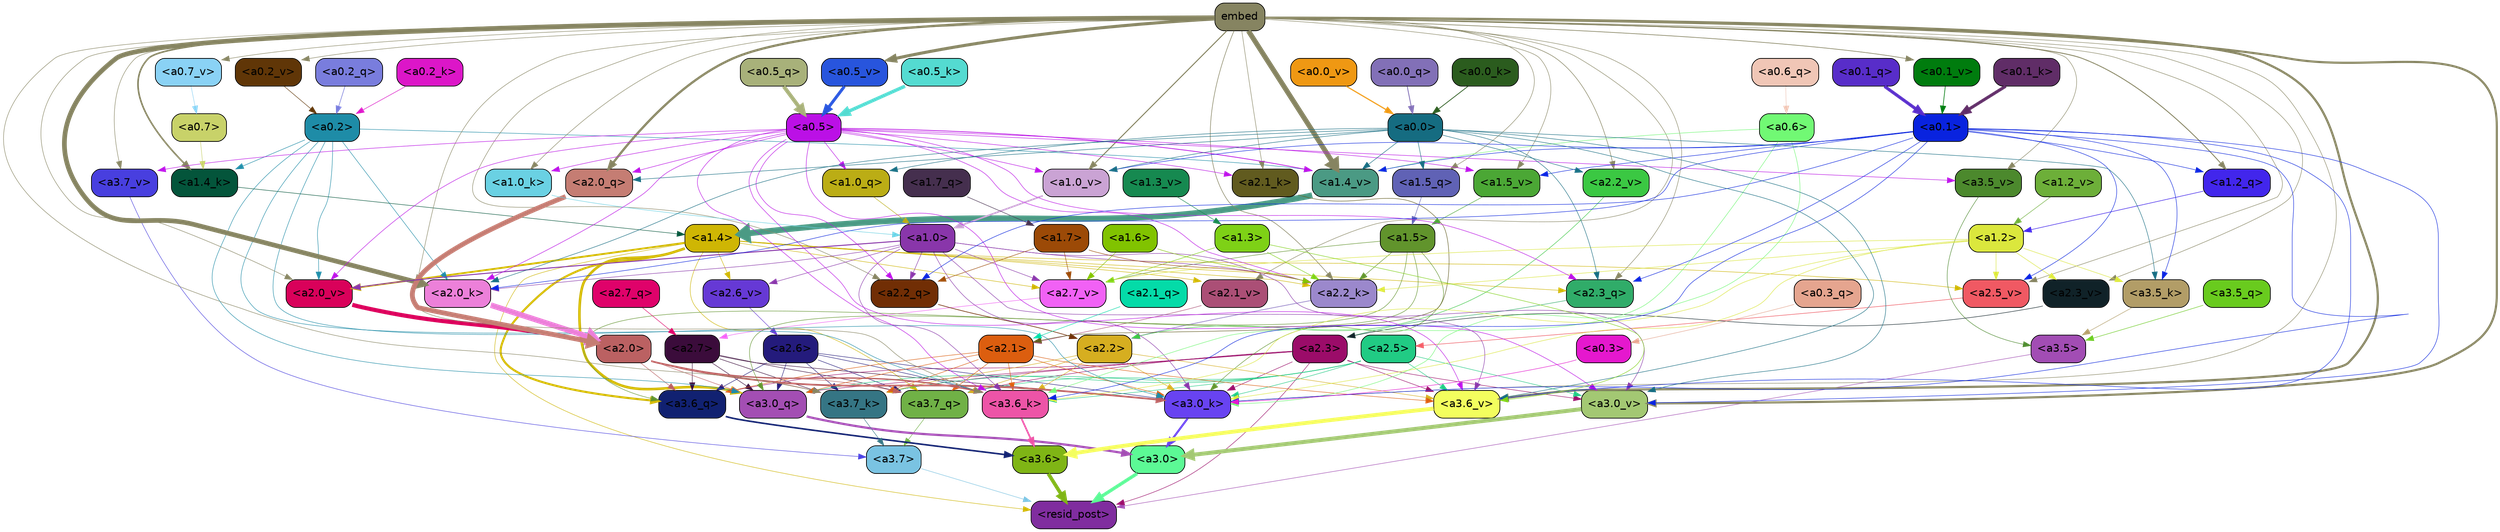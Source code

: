 strict digraph "" {
	graph [bgcolor=transparent,
		layout=dot,
		overlap=false,
		splines=true
	];
	"<a3.7>"	[color=black,
		fillcolor="#7ac3e2",
		fontname=Helvetica,
		shape=box,
		style="filled, rounded"];
	"<resid_post>"	[color=black,
		fillcolor="#802d9f",
		fontname=Helvetica,
		shape=box,
		style="filled, rounded"];
	"<a3.7>" -> "<resid_post>"	[color="#7ac3e2",
		penwidth=0.6];
	"<a3.6>"	[color=black,
		fillcolor="#7fb515",
		fontname=Helvetica,
		shape=box,
		style="filled, rounded"];
	"<a3.6>" -> "<resid_post>"	[color="#7fb515",
		penwidth=4.646730065345764];
	"<a3.5>"	[color=black,
		fillcolor="#a24db4",
		fontname=Helvetica,
		shape=box,
		style="filled, rounded"];
	"<a3.5>" -> "<resid_post>"	[color="#a24db4",
		penwidth=0.6];
	"<a3.0>"	[color=black,
		fillcolor="#5cf995",
		fontname=Helvetica,
		shape=box,
		style="filled, rounded"];
	"<a3.0>" -> "<resid_post>"	[color="#5cf995",
		penwidth=4.323132634162903];
	"<a2.3>"	[color=black,
		fillcolor="#9b0c69",
		fontname=Helvetica,
		shape=box,
		style="filled, rounded"];
	"<a2.3>" -> "<resid_post>"	[color="#9b0c69",
		penwidth=0.6];
	"<a3.7_q>"	[color=black,
		fillcolor="#70b146",
		fontname=Helvetica,
		shape=box,
		style="filled, rounded"];
	"<a2.3>" -> "<a3.7_q>"	[color="#9b0c69",
		penwidth=0.6];
	"<a3.6_q>"	[color=black,
		fillcolor="#112171",
		fontname=Helvetica,
		shape=box,
		style="filled, rounded"];
	"<a2.3>" -> "<a3.6_q>"	[color="#9b0c69",
		penwidth=0.6];
	"<a3.0_q>"	[color=black,
		fillcolor="#a34eb3",
		fontname=Helvetica,
		shape=box,
		style="filled, rounded"];
	"<a2.3>" -> "<a3.0_q>"	[color="#9b0c69",
		penwidth=0.6];
	"<a3.7_k>"	[color=black,
		fillcolor="#357584",
		fontname=Helvetica,
		shape=box,
		style="filled, rounded"];
	"<a2.3>" -> "<a3.7_k>"	[color="#9b0c69",
		penwidth=0.6];
	"<a3.0_k>"	[color=black,
		fillcolor="#6843f1",
		fontname=Helvetica,
		shape=box,
		style="filled, rounded"];
	"<a2.3>" -> "<a3.0_k>"	[color="#9b0c69",
		penwidth=0.6];
	"<a3.6_v>"	[color=black,
		fillcolor="#f3fe5e",
		fontname=Helvetica,
		shape=box,
		style="filled, rounded"];
	"<a2.3>" -> "<a3.6_v>"	[color="#9b0c69",
		penwidth=0.6];
	"<a3.0_v>"	[color=black,
		fillcolor="#a3c873",
		fontname=Helvetica,
		shape=box,
		style="filled, rounded"];
	"<a2.3>" -> "<a3.0_v>"	[color="#9b0c69",
		penwidth=0.6];
	"<a1.4>"	[color=black,
		fillcolor="#cfb604",
		fontname=Helvetica,
		shape=box,
		style="filled, rounded"];
	"<a1.4>" -> "<resid_post>"	[color="#cfb604",
		penwidth=0.6];
	"<a1.4>" -> "<a3.7_q>"	[color="#cfb604",
		penwidth=0.6];
	"<a1.4>" -> "<a3.6_q>"	[color="#cfb604",
		penwidth=2.700703263282776];
	"<a1.4>" -> "<a3.0_q>"	[color="#cfb604",
		penwidth=3.34255850315094];
	"<a2.3_q>"	[color=black,
		fillcolor="#30ac69",
		fontname=Helvetica,
		shape=box,
		style="filled, rounded"];
	"<a1.4>" -> "<a2.3_q>"	[color="#cfb604",
		penwidth=0.6];
	"<a2.2_k>"	[color=black,
		fillcolor="#9b88cc",
		fontname=Helvetica,
		shape=box,
		style="filled, rounded"];
	"<a1.4>" -> "<a2.2_k>"	[color="#cfb604",
		penwidth=0.6];
	"<a2.7_v>"	[color=black,
		fillcolor="#f161f5",
		fontname=Helvetica,
		shape=box,
		style="filled, rounded"];
	"<a1.4>" -> "<a2.7_v>"	[color="#cfb604",
		penwidth=0.6];
	"<a2.6_v>"	[color=black,
		fillcolor="#6639d5",
		fontname=Helvetica,
		shape=box,
		style="filled, rounded"];
	"<a1.4>" -> "<a2.6_v>"	[color="#cfb604",
		penwidth=0.6];
	"<a2.5_v>"	[color=black,
		fillcolor="#f05963",
		fontname=Helvetica,
		shape=box,
		style="filled, rounded"];
	"<a1.4>" -> "<a2.5_v>"	[color="#cfb604",
		penwidth=0.6];
	"<a2.1_v>"	[color=black,
		fillcolor="#ab4f76",
		fontname=Helvetica,
		shape=box,
		style="filled, rounded"];
	"<a1.4>" -> "<a2.1_v>"	[color="#cfb604",
		penwidth=0.6];
	"<a2.0_v>"	[color=black,
		fillcolor="#d9015a",
		fontname=Helvetica,
		shape=box,
		style="filled, rounded"];
	"<a1.4>" -> "<a2.0_v>"	[color="#cfb604",
		penwidth=2.387977123260498];
	"<a3.7_q>" -> "<a3.7>"	[color="#70b146",
		penwidth=0.6];
	"<a3.6_q>" -> "<a3.6>"	[color="#112171",
		penwidth=2.03758105635643];
	"<a3.5_q>"	[color=black,
		fillcolor="#69cb1e",
		fontname=Helvetica,
		shape=box,
		style="filled, rounded"];
	"<a3.5_q>" -> "<a3.5>"	[color="#69cb1e",
		penwidth=0.6];
	"<a3.0_q>" -> "<a3.0>"	[color="#a34eb3",
		penwidth=2.8638100624084473];
	"<a3.7_k>" -> "<a3.7>"	[color="#357584",
		penwidth=0.6];
	"<a3.6_k>"	[color=black,
		fillcolor="#ed54a7",
		fontname=Helvetica,
		shape=box,
		style="filled, rounded"];
	"<a3.6_k>" -> "<a3.6>"	[color="#ed54a7",
		penwidth=2.174198240041733];
	"<a3.5_k>"	[color=black,
		fillcolor="#b29d67",
		fontname=Helvetica,
		shape=box,
		style="filled, rounded"];
	"<a3.5_k>" -> "<a3.5>"	[color="#b29d67",
		penwidth=0.6];
	"<a3.0_k>" -> "<a3.0>"	[color="#6843f1",
		penwidth=2.6274144649505615];
	"<a3.7_v>"	[color=black,
		fillcolor="#483fdf",
		fontname=Helvetica,
		shape=box,
		style="filled, rounded"];
	"<a3.7_v>" -> "<a3.7>"	[color="#483fdf",
		penwidth=0.6];
	"<a3.6_v>" -> "<a3.6>"	[color="#f3fe5e",
		penwidth=5.002329230308533];
	"<a3.5_v>"	[color=black,
		fillcolor="#4c892d",
		fontname=Helvetica,
		shape=box,
		style="filled, rounded"];
	"<a3.5_v>" -> "<a3.5>"	[color="#4c892d",
		penwidth=0.6];
	"<a3.0_v>" -> "<a3.0>"	[color="#a3c873",
		penwidth=5.188832879066467];
	"<a2.7>"	[color=black,
		fillcolor="#3b0c3b",
		fontname=Helvetica,
		shape=box,
		style="filled, rounded"];
	"<a2.7>" -> "<a3.7_q>"	[color="#3b0c3b",
		penwidth=0.6];
	"<a2.7>" -> "<a3.6_q>"	[color="#3b0c3b",
		penwidth=0.6];
	"<a2.7>" -> "<a3.0_q>"	[color="#3b0c3b",
		penwidth=0.6];
	"<a2.7>" -> "<a3.7_k>"	[color="#3b0c3b",
		penwidth=0.6];
	"<a2.7>" -> "<a3.0_k>"	[color="#3b0c3b",
		penwidth=0.6];
	"<a2.6>"	[color=black,
		fillcolor="#241b7c",
		fontname=Helvetica,
		shape=box,
		style="filled, rounded"];
	"<a2.6>" -> "<a3.7_q>"	[color="#241b7c",
		penwidth=0.6];
	"<a2.6>" -> "<a3.6_q>"	[color="#241b7c",
		penwidth=0.6];
	"<a2.6>" -> "<a3.0_q>"	[color="#241b7c",
		penwidth=0.6];
	"<a2.6>" -> "<a3.7_k>"	[color="#241b7c",
		penwidth=0.6];
	"<a2.6>" -> "<a3.6_k>"	[color="#241b7c",
		penwidth=0.6];
	"<a2.6>" -> "<a3.0_k>"	[color="#241b7c",
		penwidth=0.6];
	"<a2.5>"	[color=black,
		fillcolor="#21cb84",
		fontname=Helvetica,
		shape=box,
		style="filled, rounded"];
	"<a2.5>" -> "<a3.7_q>"	[color="#21cb84",
		penwidth=0.6];
	"<a2.5>" -> "<a3.0_q>"	[color="#21cb84",
		penwidth=0.6];
	"<a2.5>" -> "<a3.7_k>"	[color="#21cb84",
		penwidth=0.6];
	"<a2.5>" -> "<a3.6_k>"	[color="#21cb84",
		penwidth=0.6];
	"<a2.5>" -> "<a3.0_k>"	[color="#21cb84",
		penwidth=0.6];
	"<a2.5>" -> "<a3.6_v>"	[color="#21cb84",
		penwidth=0.6];
	"<a2.5>" -> "<a3.0_v>"	[color="#21cb84",
		penwidth=0.6];
	"<a2.2>"	[color=black,
		fillcolor="#d6ae20",
		fontname=Helvetica,
		shape=box,
		style="filled, rounded"];
	"<a2.2>" -> "<a3.7_q>"	[color="#d6ae20",
		penwidth=0.6];
	"<a2.2>" -> "<a3.7_k>"	[color="#d6ae20",
		penwidth=0.6];
	"<a2.2>" -> "<a3.6_k>"	[color="#d6ae20",
		penwidth=0.6];
	"<a2.2>" -> "<a3.0_k>"	[color="#d6ae20",
		penwidth=0.6];
	"<a2.2>" -> "<a3.6_v>"	[color="#d6ae20",
		penwidth=0.6];
	"<a2.1>"	[color=black,
		fillcolor="#dc5e0f",
		fontname=Helvetica,
		shape=box,
		style="filled, rounded"];
	"<a2.1>" -> "<a3.7_q>"	[color="#dc5e0f",
		penwidth=0.6];
	"<a2.1>" -> "<a3.6_q>"	[color="#dc5e0f",
		penwidth=0.6];
	"<a2.1>" -> "<a3.0_q>"	[color="#dc5e0f",
		penwidth=0.6];
	"<a2.1>" -> "<a3.7_k>"	[color="#dc5e0f",
		penwidth=0.6];
	"<a2.1>" -> "<a3.6_k>"	[color="#dc5e0f",
		penwidth=0.6];
	"<a2.1>" -> "<a3.0_k>"	[color="#dc5e0f",
		penwidth=0.6];
	"<a2.1>" -> "<a3.6_v>"	[color="#dc5e0f",
		penwidth=0.6];
	"<a2.0>"	[color=black,
		fillcolor="#bb6162",
		fontname=Helvetica,
		shape=box,
		style="filled, rounded"];
	"<a2.0>" -> "<a3.7_q>"	[color="#bb6162",
		penwidth=0.6];
	"<a2.0>" -> "<a3.6_q>"	[color="#bb6162",
		penwidth=0.6];
	"<a2.0>" -> "<a3.0_q>"	[color="#bb6162",
		penwidth=0.6];
	"<a2.0>" -> "<a3.7_k>"	[color="#bb6162",
		penwidth=0.6];
	"<a2.0>" -> "<a3.6_k>"	[color="#bb6162",
		penwidth=1.6454488784074783];
	"<a2.0>" -> "<a3.0_k>"	[color="#bb6162",
		penwidth=2.2218968719244003];
	"<a1.5>"	[color=black,
		fillcolor="#61942c",
		fontname=Helvetica,
		shape=box,
		style="filled, rounded"];
	"<a1.5>" -> "<a3.6_q>"	[color="#61942c",
		penwidth=0.6];
	"<a1.5>" -> "<a3.0_q>"	[color="#61942c",
		penwidth=0.6];
	"<a1.5>" -> "<a3.0_k>"	[color="#61942c",
		penwidth=0.6];
	"<a1.5>" -> "<a2.2_k>"	[color="#61942c",
		penwidth=0.6];
	"<a1.5>" -> "<a2.7_v>"	[color="#61942c",
		penwidth=0.6];
	"<a0.2>"	[color=black,
		fillcolor="#1e8ca7",
		fontname=Helvetica,
		shape=box,
		style="filled, rounded"];
	"<a0.2>" -> "<a3.0_q>"	[color="#1e8ca7",
		penwidth=0.6];
	"<a0.2>" -> "<a3.6_k>"	[color="#1e8ca7",
		penwidth=0.6];
	"<a0.2>" -> "<a3.0_k>"	[color="#1e8ca7",
		penwidth=0.6];
	"<a2.0_k>"	[color=black,
		fillcolor="#ec80d9",
		fontname=Helvetica,
		shape=box,
		style="filled, rounded"];
	"<a0.2>" -> "<a2.0_k>"	[color="#1e8ca7",
		penwidth=0.6];
	"<a0.2>" -> "<a2.0_v>"	[color="#1e8ca7",
		penwidth=0.6];
	"<a1.4_k>"	[color=black,
		fillcolor="#04553b",
		fontname=Helvetica,
		shape=box,
		style="filled, rounded"];
	"<a0.2>" -> "<a1.4_k>"	[color="#1e8ca7",
		penwidth=0.6];
	"<a1.4_v>"	[color=black,
		fillcolor="#4b9a84",
		fontname=Helvetica,
		shape=box,
		style="filled, rounded"];
	"<a0.2>" -> "<a1.4_v>"	[color="#1e8ca7",
		penwidth=0.6];
	embed	[color=black,
		fillcolor="#868461",
		fontname=Helvetica,
		shape=box,
		style="filled, rounded"];
	embed -> "<a3.7_k>"	[color="#868461",
		penwidth=0.6];
	embed -> "<a3.6_k>"	[color="#868461",
		penwidth=0.6];
	embed -> "<a3.0_k>"	[color="#868461",
		penwidth=0.6];
	embed -> "<a3.7_v>"	[color="#868461",
		penwidth=0.6];
	embed -> "<a3.6_v>"	[color="#868461",
		penwidth=2.8301228284835815];
	embed -> "<a3.5_v>"	[color="#868461",
		penwidth=0.6];
	embed -> "<a3.0_v>"	[color="#868461",
		penwidth=2.7660785913467407];
	embed -> "<a2.3_q>"	[color="#868461",
		penwidth=0.6];
	"<a2.2_q>"	[color=black,
		fillcolor="#712e05",
		fontname=Helvetica,
		shape=box,
		style="filled, rounded"];
	embed -> "<a2.2_q>"	[color="#868461",
		penwidth=0.6];
	"<a2.0_q>"	[color=black,
		fillcolor="#c57d73",
		fontname=Helvetica,
		shape=box,
		style="filled, rounded"];
	embed -> "<a2.0_q>"	[color="#868461",
		penwidth=2.918822765350342];
	embed -> "<a2.2_k>"	[color="#868461",
		penwidth=0.7099294662475586];
	"<a2.1_k>"	[color=black,
		fillcolor="#615b1f",
		fontname=Helvetica,
		shape=box,
		style="filled, rounded"];
	embed -> "<a2.1_k>"	[color="#868461",
		penwidth=0.6];
	embed -> "<a2.0_k>"	[color="#868461",
		penwidth=6.075345039367676];
	embed -> "<a2.5_v>"	[color="#868461",
		penwidth=0.6];
	"<a2.3_v>"	[color=black,
		fillcolor="#102228",
		fontname=Helvetica,
		shape=box,
		style="filled, rounded"];
	embed -> "<a2.3_v>"	[color="#868461",
		penwidth=0.6];
	"<a2.2_v>"	[color=black,
		fillcolor="#3bc843",
		fontname=Helvetica,
		shape=box,
		style="filled, rounded"];
	embed -> "<a2.2_v>"	[color="#868461",
		penwidth=0.6909599304199219];
	embed -> "<a2.1_v>"	[color="#868461",
		penwidth=0.6];
	embed -> "<a2.0_v>"	[color="#868461",
		penwidth=0.6];
	"<a1.5_q>"	[color=black,
		fillcolor="#6062b5",
		fontname=Helvetica,
		shape=box,
		style="filled, rounded"];
	embed -> "<a1.5_q>"	[color="#868461",
		penwidth=0.6];
	"<a1.2_q>"	[color=black,
		fillcolor="#4226ec",
		fontname=Helvetica,
		shape=box,
		style="filled, rounded"];
	embed -> "<a1.2_q>"	[color="#868461",
		penwidth=1.1075286865234375];
	embed -> "<a1.4_k>"	[color="#868461",
		penwidth=2.043105125427246];
	"<a1.0_k>"	[color=black,
		fillcolor="#6ad1e3",
		fontname=Helvetica,
		shape=box,
		style="filled, rounded"];
	embed -> "<a1.0_k>"	[color="#868461",
		penwidth=0.6];
	"<a1.5_v>"	[color=black,
		fillcolor="#4ba735",
		fontname=Helvetica,
		shape=box,
		style="filled, rounded"];
	embed -> "<a1.5_v>"	[color="#868461",
		penwidth=0.6];
	embed -> "<a1.4_v>"	[color="#868461",
		penwidth=6.46385931968689];
	"<a1.0_v>"	[color=black,
		fillcolor="#caa3d4",
		fontname=Helvetica,
		shape=box,
		style="filled, rounded"];
	embed -> "<a1.0_v>"	[color="#868461",
		penwidth=1.273291826248169];
	"<a0.7_v>"	[color=black,
		fillcolor="#8ad2f5",
		fontname=Helvetica,
		shape=box,
		style="filled, rounded"];
	embed -> "<a0.7_v>"	[color="#868461",
		penwidth=0.6];
	"<a0.5_v>"	[color=black,
		fillcolor="#2855dd",
		fontname=Helvetica,
		shape=box,
		style="filled, rounded"];
	embed -> "<a0.5_v>"	[color="#868461",
		penwidth=3.920696496963501];
	"<a0.2_v>"	[color=black,
		fillcolor="#603607",
		fontname=Helvetica,
		shape=box,
		style="filled, rounded"];
	embed -> "<a0.2_v>"	[color="#868461",
		penwidth=0.6];
	"<a0.1_v>"	[color=black,
		fillcolor="#007c0e",
		fontname=Helvetica,
		shape=box,
		style="filled, rounded"];
	embed -> "<a0.1_v>"	[color="#868461",
		penwidth=0.8145098686218262];
	"<a1.2>"	[color=black,
		fillcolor="#dbe73d",
		fontname=Helvetica,
		shape=box,
		style="filled, rounded"];
	"<a1.2>" -> "<a3.6_k>"	[color="#dbe73d",
		penwidth=0.6];
	"<a1.2>" -> "<a3.5_k>"	[color="#dbe73d",
		penwidth=0.6];
	"<a1.2>" -> "<a3.0_k>"	[color="#dbe73d",
		penwidth=0.6];
	"<a1.2>" -> "<a2.2_k>"	[color="#dbe73d",
		penwidth=0.6];
	"<a1.2>" -> "<a2.7_v>"	[color="#dbe73d",
		penwidth=0.6];
	"<a1.2>" -> "<a2.5_v>"	[color="#dbe73d",
		penwidth=0.6];
	"<a1.2>" -> "<a2.3_v>"	[color="#dbe73d",
		penwidth=0.6];
	"<a1.0>"	[color=black,
		fillcolor="#8936aa",
		fontname=Helvetica,
		shape=box,
		style="filled, rounded"];
	"<a1.0>" -> "<a3.6_k>"	[color="#8936aa",
		penwidth=0.6];
	"<a1.0>" -> "<a3.0_k>"	[color="#8936aa",
		penwidth=0.6];
	"<a1.0>" -> "<a3.6_v>"	[color="#8936aa",
		penwidth=0.6];
	"<a1.0>" -> "<a3.0_v>"	[color="#8936aa",
		penwidth=0.6];
	"<a1.0>" -> "<a2.2_q>"	[color="#8936aa",
		penwidth=0.6];
	"<a1.0>" -> "<a2.2_k>"	[color="#8936aa",
		penwidth=0.6];
	"<a1.0>" -> "<a2.0_k>"	[color="#8936aa",
		penwidth=0.6];
	"<a1.0>" -> "<a2.7_v>"	[color="#8936aa",
		penwidth=0.6];
	"<a1.0>" -> "<a2.6_v>"	[color="#8936aa",
		penwidth=0.6];
	"<a1.0>" -> "<a2.0_v>"	[color="#8936aa",
		penwidth=1.2435333728790283];
	"<a0.6>"	[color=black,
		fillcolor="#71f974",
		fontname=Helvetica,
		shape=box,
		style="filled, rounded"];
	"<a0.6>" -> "<a3.6_k>"	[color="#71f974",
		penwidth=0.6];
	"<a0.6>" -> "<a3.0_k>"	[color="#71f974",
		penwidth=0.6];
	"<a0.6>" -> "<a1.4_v>"	[color="#71f974",
		penwidth=0.6];
	"<a0.5>"	[color=black,
		fillcolor="#bb10e6",
		fontname=Helvetica,
		shape=box,
		style="filled, rounded"];
	"<a0.5>" -> "<a3.6_k>"	[color="#bb10e6",
		penwidth=0.6];
	"<a0.5>" -> "<a3.7_v>"	[color="#bb10e6",
		penwidth=0.6];
	"<a0.5>" -> "<a3.6_v>"	[color="#bb10e6",
		penwidth=0.6];
	"<a0.5>" -> "<a3.5_v>"	[color="#bb10e6",
		penwidth=0.6];
	"<a0.5>" -> "<a3.0_v>"	[color="#bb10e6",
		penwidth=0.6124261617660522];
	"<a0.5>" -> "<a2.3_q>"	[color="#bb10e6",
		penwidth=0.6];
	"<a0.5>" -> "<a2.2_q>"	[color="#bb10e6",
		penwidth=0.6];
	"<a0.5>" -> "<a2.0_q>"	[color="#bb10e6",
		penwidth=0.6];
	"<a0.5>" -> "<a2.2_k>"	[color="#bb10e6",
		penwidth=0.6];
	"<a0.5>" -> "<a2.1_k>"	[color="#bb10e6",
		penwidth=0.6];
	"<a0.5>" -> "<a2.0_k>"	[color="#bb10e6",
		penwidth=0.6112704277038574];
	"<a0.5>" -> "<a2.0_v>"	[color="#bb10e6",
		penwidth=0.6];
	"<a1.0_q>"	[color=black,
		fillcolor="#bbad15",
		fontname=Helvetica,
		shape=box,
		style="filled, rounded"];
	"<a0.5>" -> "<a1.0_q>"	[color="#bb10e6",
		penwidth=0.6];
	"<a0.5>" -> "<a1.0_k>"	[color="#bb10e6",
		penwidth=0.6];
	"<a0.5>" -> "<a1.5_v>"	[color="#bb10e6",
		penwidth=0.6];
	"<a0.5>" -> "<a1.4_v>"	[color="#bb10e6",
		penwidth=0.9145197868347168];
	"<a0.5>" -> "<a1.0_v>"	[color="#bb10e6",
		penwidth=0.6];
	"<a0.1>"	[color=black,
		fillcolor="#0923df",
		fontname=Helvetica,
		shape=box,
		style="filled, rounded"];
	"<a0.1>" -> "<a3.6_k>"	[color="#0923df",
		penwidth=0.6];
	"<a0.1>" -> "<a3.5_k>"	[color="#0923df",
		penwidth=0.6];
	"<a0.1>" -> "<a3.0_k>"	[color="#0923df",
		penwidth=0.6];
	"<a0.1>" -> "<a3.6_v>"	[color="#0923df",
		penwidth=0.6];
	"<a0.1>" -> "<a3.0_v>"	[color="#0923df",
		penwidth=0.6];
	"<a0.1>" -> "<a2.3_q>"	[color="#0923df",
		penwidth=0.6];
	"<a0.1>" -> "<a2.2_q>"	[color="#0923df",
		penwidth=0.6];
	"<a0.1>" -> "<a2.0_k>"	[color="#0923df",
		penwidth=0.6];
	"<a0.1>" -> "<a2.5_v>"	[color="#0923df",
		penwidth=0.6];
	"<a0.1>" -> "<a1.2_q>"	[color="#0923df",
		penwidth=0.6];
	"<a0.1>" -> "<a1.5_v>"	[color="#0923df",
		penwidth=0.6];
	"<a0.1>" -> "<a1.4_v>"	[color="#0923df",
		penwidth=0.6];
	"<a0.1>" -> "<a1.0_v>"	[color="#0923df",
		penwidth=0.6];
	"<a0.0>"	[color=black,
		fillcolor="#156c81",
		fontname=Helvetica,
		shape=box,
		style="filled, rounded"];
	"<a0.0>" -> "<a3.5_k>"	[color="#156c81",
		penwidth=0.6];
	"<a0.0>" -> "<a3.6_v>"	[color="#156c81",
		penwidth=0.6];
	"<a0.0>" -> "<a3.0_v>"	[color="#156c81",
		penwidth=0.6];
	"<a0.0>" -> "<a2.3_q>"	[color="#156c81",
		penwidth=0.6];
	"<a0.0>" -> "<a2.0_q>"	[color="#156c81",
		penwidth=0.6];
	"<a0.0>" -> "<a2.0_k>"	[color="#156c81",
		penwidth=0.6];
	"<a0.0>" -> "<a2.2_v>"	[color="#156c81",
		penwidth=0.6];
	"<a0.0>" -> "<a1.5_q>"	[color="#156c81",
		penwidth=0.6];
	"<a0.0>" -> "<a1.0_q>"	[color="#156c81",
		penwidth=0.6];
	"<a0.0>" -> "<a1.4_v>"	[color="#156c81",
		penwidth=0.6];
	"<a0.0>" -> "<a1.0_v>"	[color="#156c81",
		penwidth=0.6];
	"<a0.3>"	[color=black,
		fillcolor="#e518ce",
		fontname=Helvetica,
		shape=box,
		style="filled, rounded"];
	"<a0.3>" -> "<a3.0_k>"	[color="#e518ce",
		penwidth=0.6];
	"<a1.3>"	[color=black,
		fillcolor="#7ed116",
		fontname=Helvetica,
		shape=box,
		style="filled, rounded"];
	"<a1.3>" -> "<a3.6_v>"	[color="#7ed116",
		penwidth=0.6];
	"<a1.3>" -> "<a2.2_k>"	[color="#7ed116",
		penwidth=0.6];
	"<a1.3>" -> "<a2.7_v>"	[color="#7ed116",
		penwidth=0.6];
	"<a2.7_q>"	[color=black,
		fillcolor="#df026a",
		fontname=Helvetica,
		shape=box,
		style="filled, rounded"];
	"<a2.7_q>" -> "<a2.7>"	[color="#df026a",
		penwidth=0.6];
	"<a2.3_q>" -> "<a2.3>"	[color="#30ac69",
		penwidth=0.6];
	"<a2.2_q>" -> "<a2.2>"	[color="#712e05",
		penwidth=0.8114519119262695];
	"<a2.1_q>"	[color=black,
		fillcolor="#04dba8",
		fontname=Helvetica,
		shape=box,
		style="filled, rounded"];
	"<a2.1_q>" -> "<a2.1>"	[color="#04dba8",
		penwidth=0.6];
	"<a2.0_q>" -> "<a2.0>"	[color="#c57d73",
		penwidth=6.2323237657547];
	"<a2.2_k>" -> "<a2.2>"	[color="#9b88cc",
		penwidth=0.9331893920898438];
	"<a2.1_k>" -> "<a2.1>"	[color="#615b1f",
		penwidth=0.6];
	"<a2.0_k>" -> "<a2.0>"	[color="#ec80d9",
		penwidth=7.158664226531982];
	"<a2.7_v>" -> "<a2.7>"	[color="#f161f5",
		penwidth=0.6];
	"<a2.6_v>" -> "<a2.6>"	[color="#6639d5",
		penwidth=0.6];
	"<a2.5_v>" -> "<a2.5>"	[color="#f05963",
		penwidth=0.6657319068908691];
	"<a2.3_v>" -> "<a2.3>"	[color="#102228",
		penwidth=0.6];
	"<a2.2_v>" -> "<a2.2>"	[color="#3bc843",
		penwidth=0.6];
	"<a2.1_v>" -> "<a2.1>"	[color="#ab4f76",
		penwidth=0.6];
	"<a2.0_v>" -> "<a2.0>"	[color="#d9015a",
		penwidth=5.380099236965179];
	"<a1.7>"	[color=black,
		fillcolor="#9c4a07",
		fontname=Helvetica,
		shape=box,
		style="filled, rounded"];
	"<a1.7>" -> "<a2.2_q>"	[color="#9c4a07",
		penwidth=0.6];
	"<a1.7>" -> "<a2.2_k>"	[color="#9c4a07",
		penwidth=0.6];
	"<a1.7>" -> "<a2.7_v>"	[color="#9c4a07",
		penwidth=0.6];
	"<a1.6>"	[color=black,
		fillcolor="#81c300",
		fontname=Helvetica,
		shape=box,
		style="filled, rounded"];
	"<a1.6>" -> "<a2.2_k>"	[color="#81c300",
		penwidth=0.6];
	"<a1.6>" -> "<a2.7_v>"	[color="#81c300",
		penwidth=0.6];
	"<a1.7_q>"	[color=black,
		fillcolor="#452f4e",
		fontname=Helvetica,
		shape=box,
		style="filled, rounded"];
	"<a1.7_q>" -> "<a1.7>"	[color="#452f4e",
		penwidth=0.6];
	"<a1.5_q>" -> "<a1.5>"	[color="#6062b5",
		penwidth=0.6];
	"<a1.2_q>" -> "<a1.2>"	[color="#4226ec",
		penwidth=0.6965713500976562];
	"<a1.0_q>" -> "<a1.0>"	[color="#bbad15",
		penwidth=0.6];
	"<a1.4_k>" -> "<a1.4>"	[color="#04553b",
		penwidth=0.6];
	"<a1.0_k>" -> "<a1.0>"	[color="#6ad1e3",
		penwidth=0.6];
	"<a1.5_v>" -> "<a1.5>"	[color="#4ba735",
		penwidth=0.6];
	"<a1.4_v>" -> "<a1.4>"	[color="#4b9a84",
		penwidth=7.649995803833008];
	"<a1.3_v>"	[color=black,
		fillcolor="#168950",
		fontname=Helvetica,
		shape=box,
		style="filled, rounded"];
	"<a1.3_v>" -> "<a1.3>"	[color="#168950",
		penwidth=0.6];
	"<a1.2_v>"	[color=black,
		fillcolor="#6daf39",
		fontname=Helvetica,
		shape=box,
		style="filled, rounded"];
	"<a1.2_v>" -> "<a1.2>"	[color="#6daf39",
		penwidth=0.6];
	"<a1.0_v>" -> "<a1.0>"	[color="#caa3d4",
		penwidth=2.050852060317993];
	"<a0.7>"	[color=black,
		fillcolor="#c8d269",
		fontname=Helvetica,
		shape=box,
		style="filled, rounded"];
	"<a0.7>" -> "<a1.4_k>"	[color="#c8d269",
		penwidth=0.6];
	"<a0.6_q>"	[color=black,
		fillcolor="#f0c6b6",
		fontname=Helvetica,
		shape=box,
		style="filled, rounded"];
	"<a0.6_q>" -> "<a0.6>"	[color="#f0c6b6",
		penwidth=0.6];
	"<a0.5_q>"	[color=black,
		fillcolor="#a8b17a",
		fontname=Helvetica,
		shape=box,
		style="filled, rounded"];
	"<a0.5_q>" -> "<a0.5>"	[color="#a8b17a",
		penwidth=4.9415271282196045];
	"<a0.3_q>"	[color=black,
		fillcolor="#e5a58f",
		fontname=Helvetica,
		shape=box,
		style="filled, rounded"];
	"<a0.3_q>" -> "<a0.3>"	[color="#e5a58f",
		penwidth=0.6];
	"<a0.2_q>"	[color=black,
		fillcolor="#797ddd",
		fontname=Helvetica,
		shape=box,
		style="filled, rounded"];
	"<a0.2_q>" -> "<a0.2>"	[color="#797ddd",
		penwidth=0.7393593788146973];
	"<a0.1_q>"	[color=black,
		fillcolor="#582dc9",
		fontname=Helvetica,
		shape=box,
		style="filled, rounded"];
	"<a0.1_q>" -> "<a0.1>"	[color="#582dc9",
		penwidth=4.0437469482421875];
	"<a0.0_q>"	[color=black,
		fillcolor="#8270b7",
		fontname=Helvetica,
		shape=box,
		style="filled, rounded"];
	"<a0.0_q>" -> "<a0.0>"	[color="#8270b7",
		penwidth=1.0526800155639648];
	"<a0.5_k>"	[color=black,
		fillcolor="#54dbd1",
		fontname=Helvetica,
		shape=box,
		style="filled, rounded"];
	"<a0.5_k>" -> "<a0.5>"	[color="#54dbd1",
		penwidth=4.382697105407715];
	"<a0.2_k>"	[color=black,
		fillcolor="#dc16c8",
		fontname=Helvetica,
		shape=box,
		style="filled, rounded"];
	"<a0.2_k>" -> "<a0.2>"	[color="#dc16c8",
		penwidth=0.6394491195678711];
	"<a0.1_k>"	[color=black,
		fillcolor="#602d67",
		fontname=Helvetica,
		shape=box,
		style="filled, rounded"];
	"<a0.1_k>" -> "<a0.1>"	[color="#602d67",
		penwidth=3.9428932666778564];
	"<a0.0_k>"	[color=black,
		fillcolor="#2b5c1e",
		fontname=Helvetica,
		shape=box,
		style="filled, rounded"];
	"<a0.0_k>" -> "<a0.0>"	[color="#2b5c1e",
		penwidth=0.9280776977539062];
	"<a0.7_v>" -> "<a0.7>"	[color="#8ad2f5",
		penwidth=0.6];
	"<a0.5_v>" -> "<a0.5>"	[color="#2855dd",
		penwidth=3.8846328258514404];
	"<a0.2_v>" -> "<a0.2>"	[color="#603607",
		penwidth=0.6];
	"<a0.1_v>" -> "<a0.1>"	[color="#007c0e",
		penwidth=0.8284716606140137];
	"<a0.0_v>"	[color=black,
		fillcolor="#ef9813",
		fontname=Helvetica,
		shape=box,
		style="filled, rounded"];
	"<a0.0_v>" -> "<a0.0>"	[color="#ef9813",
		penwidth=1.44976806640625];
}
